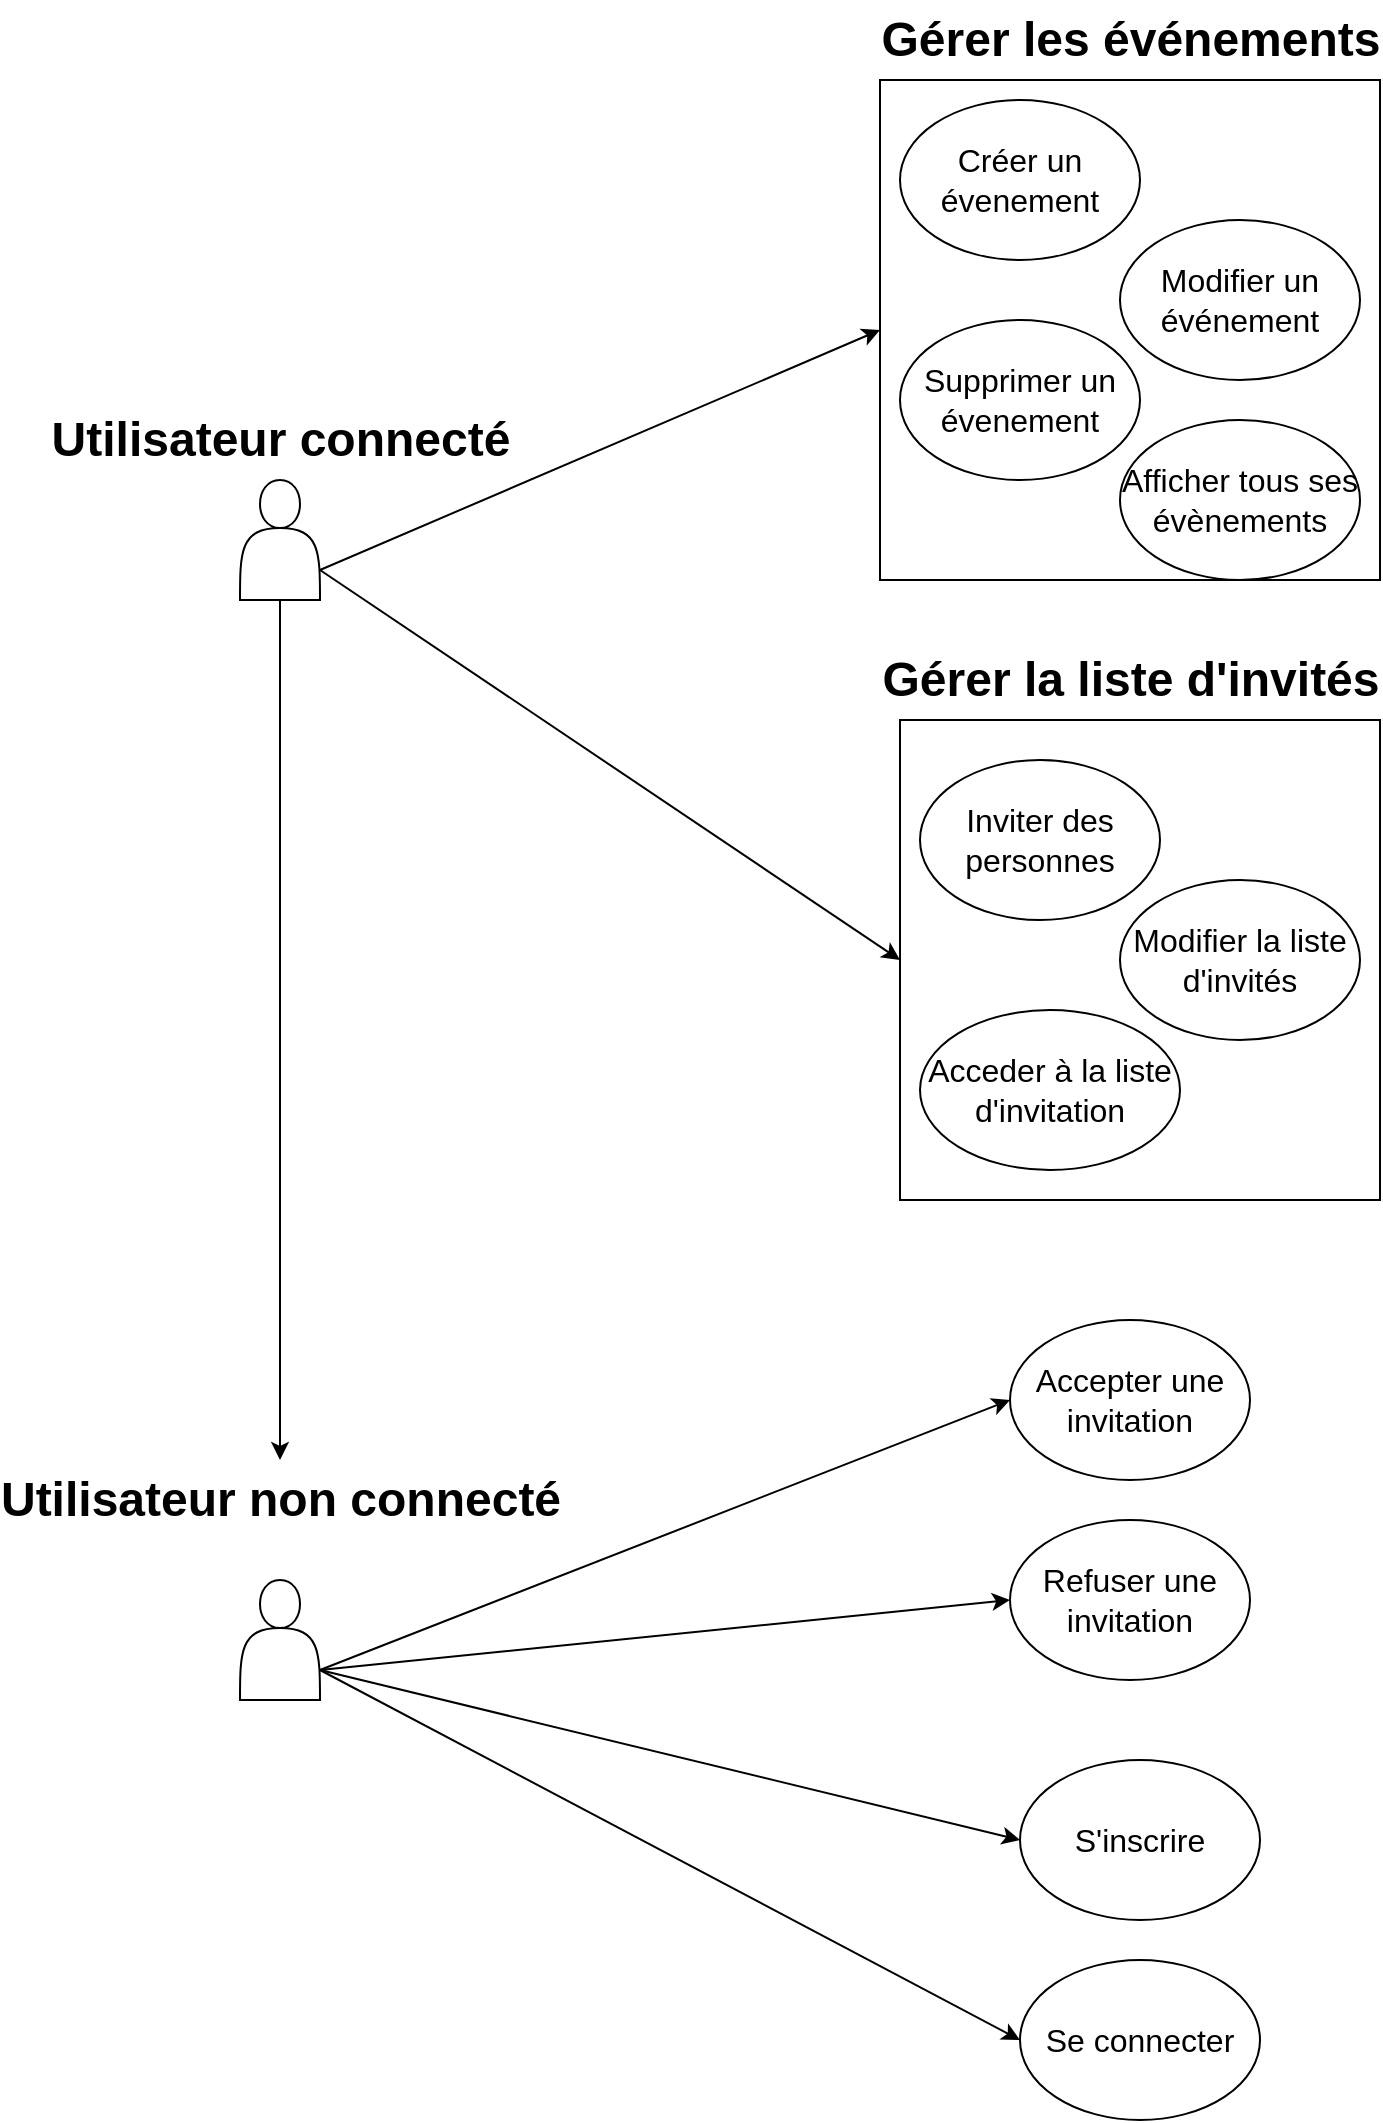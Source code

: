 <mxfile>
    <diagram id="ELDvh7TWh6sDbO4Aqdb0" name="Page-1">
        <mxGraphModel dx="768" dy="612" grid="1" gridSize="10" guides="1" tooltips="1" connect="1" arrows="1" fold="1" page="1" pageScale="1" pageWidth="827" pageHeight="1169" math="0" shadow="0">
            <root>
                <mxCell id="0"/>
                <mxCell id="1" parent="0"/>
                <mxCell id="36" value="" style="whiteSpace=wrap;html=1;aspect=fixed;fontSize=16;" parent="1" vertex="1">
                    <mxGeometry x="460" y="400" width="240" height="240" as="geometry"/>
                </mxCell>
                <mxCell id="12" style="edgeStyle=none;html=1;exitX=1;exitY=0.75;exitDx=0;exitDy=0;entryX=0;entryY=0.5;entryDx=0;entryDy=0;" parent="1" source="4" target="10" edge="1">
                    <mxGeometry relative="1" as="geometry"/>
                </mxCell>
                <mxCell id="41" style="edgeStyle=none;html=1;exitX=1;exitY=0.75;exitDx=0;exitDy=0;entryX=0;entryY=0.5;entryDx=0;entryDy=0;fontSize=16;" parent="1" source="4" target="36" edge="1">
                    <mxGeometry relative="1" as="geometry"/>
                </mxCell>
                <mxCell id="42" style="edgeStyle=none;html=1;exitX=0.5;exitY=1;exitDx=0;exitDy=0;entryX=0.5;entryY=0;entryDx=0;entryDy=0;" edge="1" parent="1" source="4" target="8">
                    <mxGeometry relative="1" as="geometry"/>
                </mxCell>
                <mxCell id="4" value="" style="shape=actor;whiteSpace=wrap;html=1;" parent="1" vertex="1">
                    <mxGeometry x="130" y="280" width="40" height="60" as="geometry"/>
                </mxCell>
                <mxCell id="23" style="edgeStyle=none;html=1;exitX=1;exitY=0.75;exitDx=0;exitDy=0;entryX=0;entryY=0.5;entryDx=0;entryDy=0;fontSize=16;" parent="1" source="5" target="20" edge="1">
                    <mxGeometry relative="1" as="geometry"/>
                </mxCell>
                <mxCell id="25" style="edgeStyle=none;html=1;exitX=1;exitY=0.75;exitDx=0;exitDy=0;fontSize=16;entryX=0;entryY=0.5;entryDx=0;entryDy=0;" parent="1" source="5" target="21" edge="1">
                    <mxGeometry relative="1" as="geometry">
                        <mxPoint x="440" y="580" as="targetPoint"/>
                    </mxGeometry>
                </mxCell>
                <mxCell id="30" style="edgeStyle=none;html=1;exitX=1;exitY=0.75;exitDx=0;exitDy=0;entryX=0;entryY=0.5;entryDx=0;entryDy=0;fontSize=16;" parent="1" source="5" target="28" edge="1">
                    <mxGeometry relative="1" as="geometry"/>
                </mxCell>
                <mxCell id="31" style="edgeStyle=none;html=1;exitX=1;exitY=0.75;exitDx=0;exitDy=0;entryX=0;entryY=0.5;entryDx=0;entryDy=0;fontSize=16;" parent="1" source="5" target="29" edge="1">
                    <mxGeometry relative="1" as="geometry"/>
                </mxCell>
                <mxCell id="5" value="" style="shape=actor;whiteSpace=wrap;html=1;" parent="1" vertex="1">
                    <mxGeometry x="130" y="830" width="40" height="60" as="geometry"/>
                </mxCell>
                <mxCell id="6" value="Utilisateur connecté" style="text;strokeColor=none;fillColor=none;html=1;fontSize=24;fontStyle=1;verticalAlign=middle;align=center;" parent="1" vertex="1">
                    <mxGeometry x="100" y="240" width="100" height="40" as="geometry"/>
                </mxCell>
                <mxCell id="8" value="Utilisateur non connecté" style="text;strokeColor=none;fillColor=none;html=1;fontSize=24;fontStyle=1;verticalAlign=middle;align=center;" parent="1" vertex="1">
                    <mxGeometry x="100" y="770" width="100" height="40" as="geometry"/>
                </mxCell>
                <mxCell id="10" value="" style="whiteSpace=wrap;html=1;aspect=fixed;" parent="1" vertex="1">
                    <mxGeometry x="450" y="80" width="250" height="250" as="geometry"/>
                </mxCell>
                <mxCell id="14" value="&lt;font style=&quot;font-size: 16px&quot;&gt;Créer un évenement&lt;/font&gt;" style="ellipse;whiteSpace=wrap;html=1;" parent="1" vertex="1">
                    <mxGeometry x="460" y="90" width="120" height="80" as="geometry"/>
                </mxCell>
                <mxCell id="15" value="Gérer les événements" style="text;strokeColor=none;fillColor=none;html=1;fontSize=24;fontStyle=1;verticalAlign=middle;align=center;" parent="1" vertex="1">
                    <mxGeometry x="525" y="40" width="100" height="40" as="geometry"/>
                </mxCell>
                <mxCell id="16" value="Modifier un événement" style="ellipse;whiteSpace=wrap;html=1;fontSize=16;" parent="1" vertex="1">
                    <mxGeometry x="570" y="150" width="120" height="80" as="geometry"/>
                </mxCell>
                <mxCell id="17" value="Inviter des personnes" style="ellipse;whiteSpace=wrap;html=1;fontSize=16;" parent="1" vertex="1">
                    <mxGeometry x="470" y="420" width="120" height="80" as="geometry"/>
                </mxCell>
                <mxCell id="20" value="Accepter une invitation" style="ellipse;whiteSpace=wrap;html=1;fontSize=16;" parent="1" vertex="1">
                    <mxGeometry x="515" y="700" width="120" height="80" as="geometry"/>
                </mxCell>
                <mxCell id="21" value="Refuser une invitation" style="ellipse;whiteSpace=wrap;html=1;fontSize=16;" parent="1" vertex="1">
                    <mxGeometry x="515" y="800" width="120" height="80" as="geometry"/>
                </mxCell>
                <mxCell id="28" value="S'inscrire" style="ellipse;whiteSpace=wrap;html=1;fontSize=16;" parent="1" vertex="1">
                    <mxGeometry x="520" y="920" width="120" height="80" as="geometry"/>
                </mxCell>
                <mxCell id="29" value="Se connecter" style="ellipse;whiteSpace=wrap;html=1;fontSize=16;" parent="1" vertex="1">
                    <mxGeometry x="520" y="1020" width="120" height="80" as="geometry"/>
                </mxCell>
                <mxCell id="33" value="Acceder à la liste d'invitation" style="ellipse;whiteSpace=wrap;html=1;fontSize=16;" parent="1" vertex="1">
                    <mxGeometry x="470" y="545" width="130" height="80" as="geometry"/>
                </mxCell>
                <mxCell id="34" value="Supprimer un évenement" style="ellipse;whiteSpace=wrap;html=1;fontSize=16;" parent="1" vertex="1">
                    <mxGeometry x="460" y="200" width="120" height="80" as="geometry"/>
                </mxCell>
                <mxCell id="35" value="Modifier la liste d'invités" style="ellipse;whiteSpace=wrap;html=1;fontSize=16;" parent="1" vertex="1">
                    <mxGeometry x="570" y="480" width="120" height="80" as="geometry"/>
                </mxCell>
                <mxCell id="40" value="Gérer la liste d'invités" style="text;strokeColor=none;fillColor=none;html=1;fontSize=24;fontStyle=1;verticalAlign=middle;align=center;" parent="1" vertex="1">
                    <mxGeometry x="525" y="360" width="100" height="40" as="geometry"/>
                </mxCell>
                <mxCell id="43" value="&lt;font style=&quot;font-size: 16px&quot;&gt;Afficher tous ses évènements&lt;/font&gt;" style="ellipse;whiteSpace=wrap;html=1;" vertex="1" parent="1">
                    <mxGeometry x="570" y="250" width="120" height="80" as="geometry"/>
                </mxCell>
            </root>
        </mxGraphModel>
    </diagram>
</mxfile>